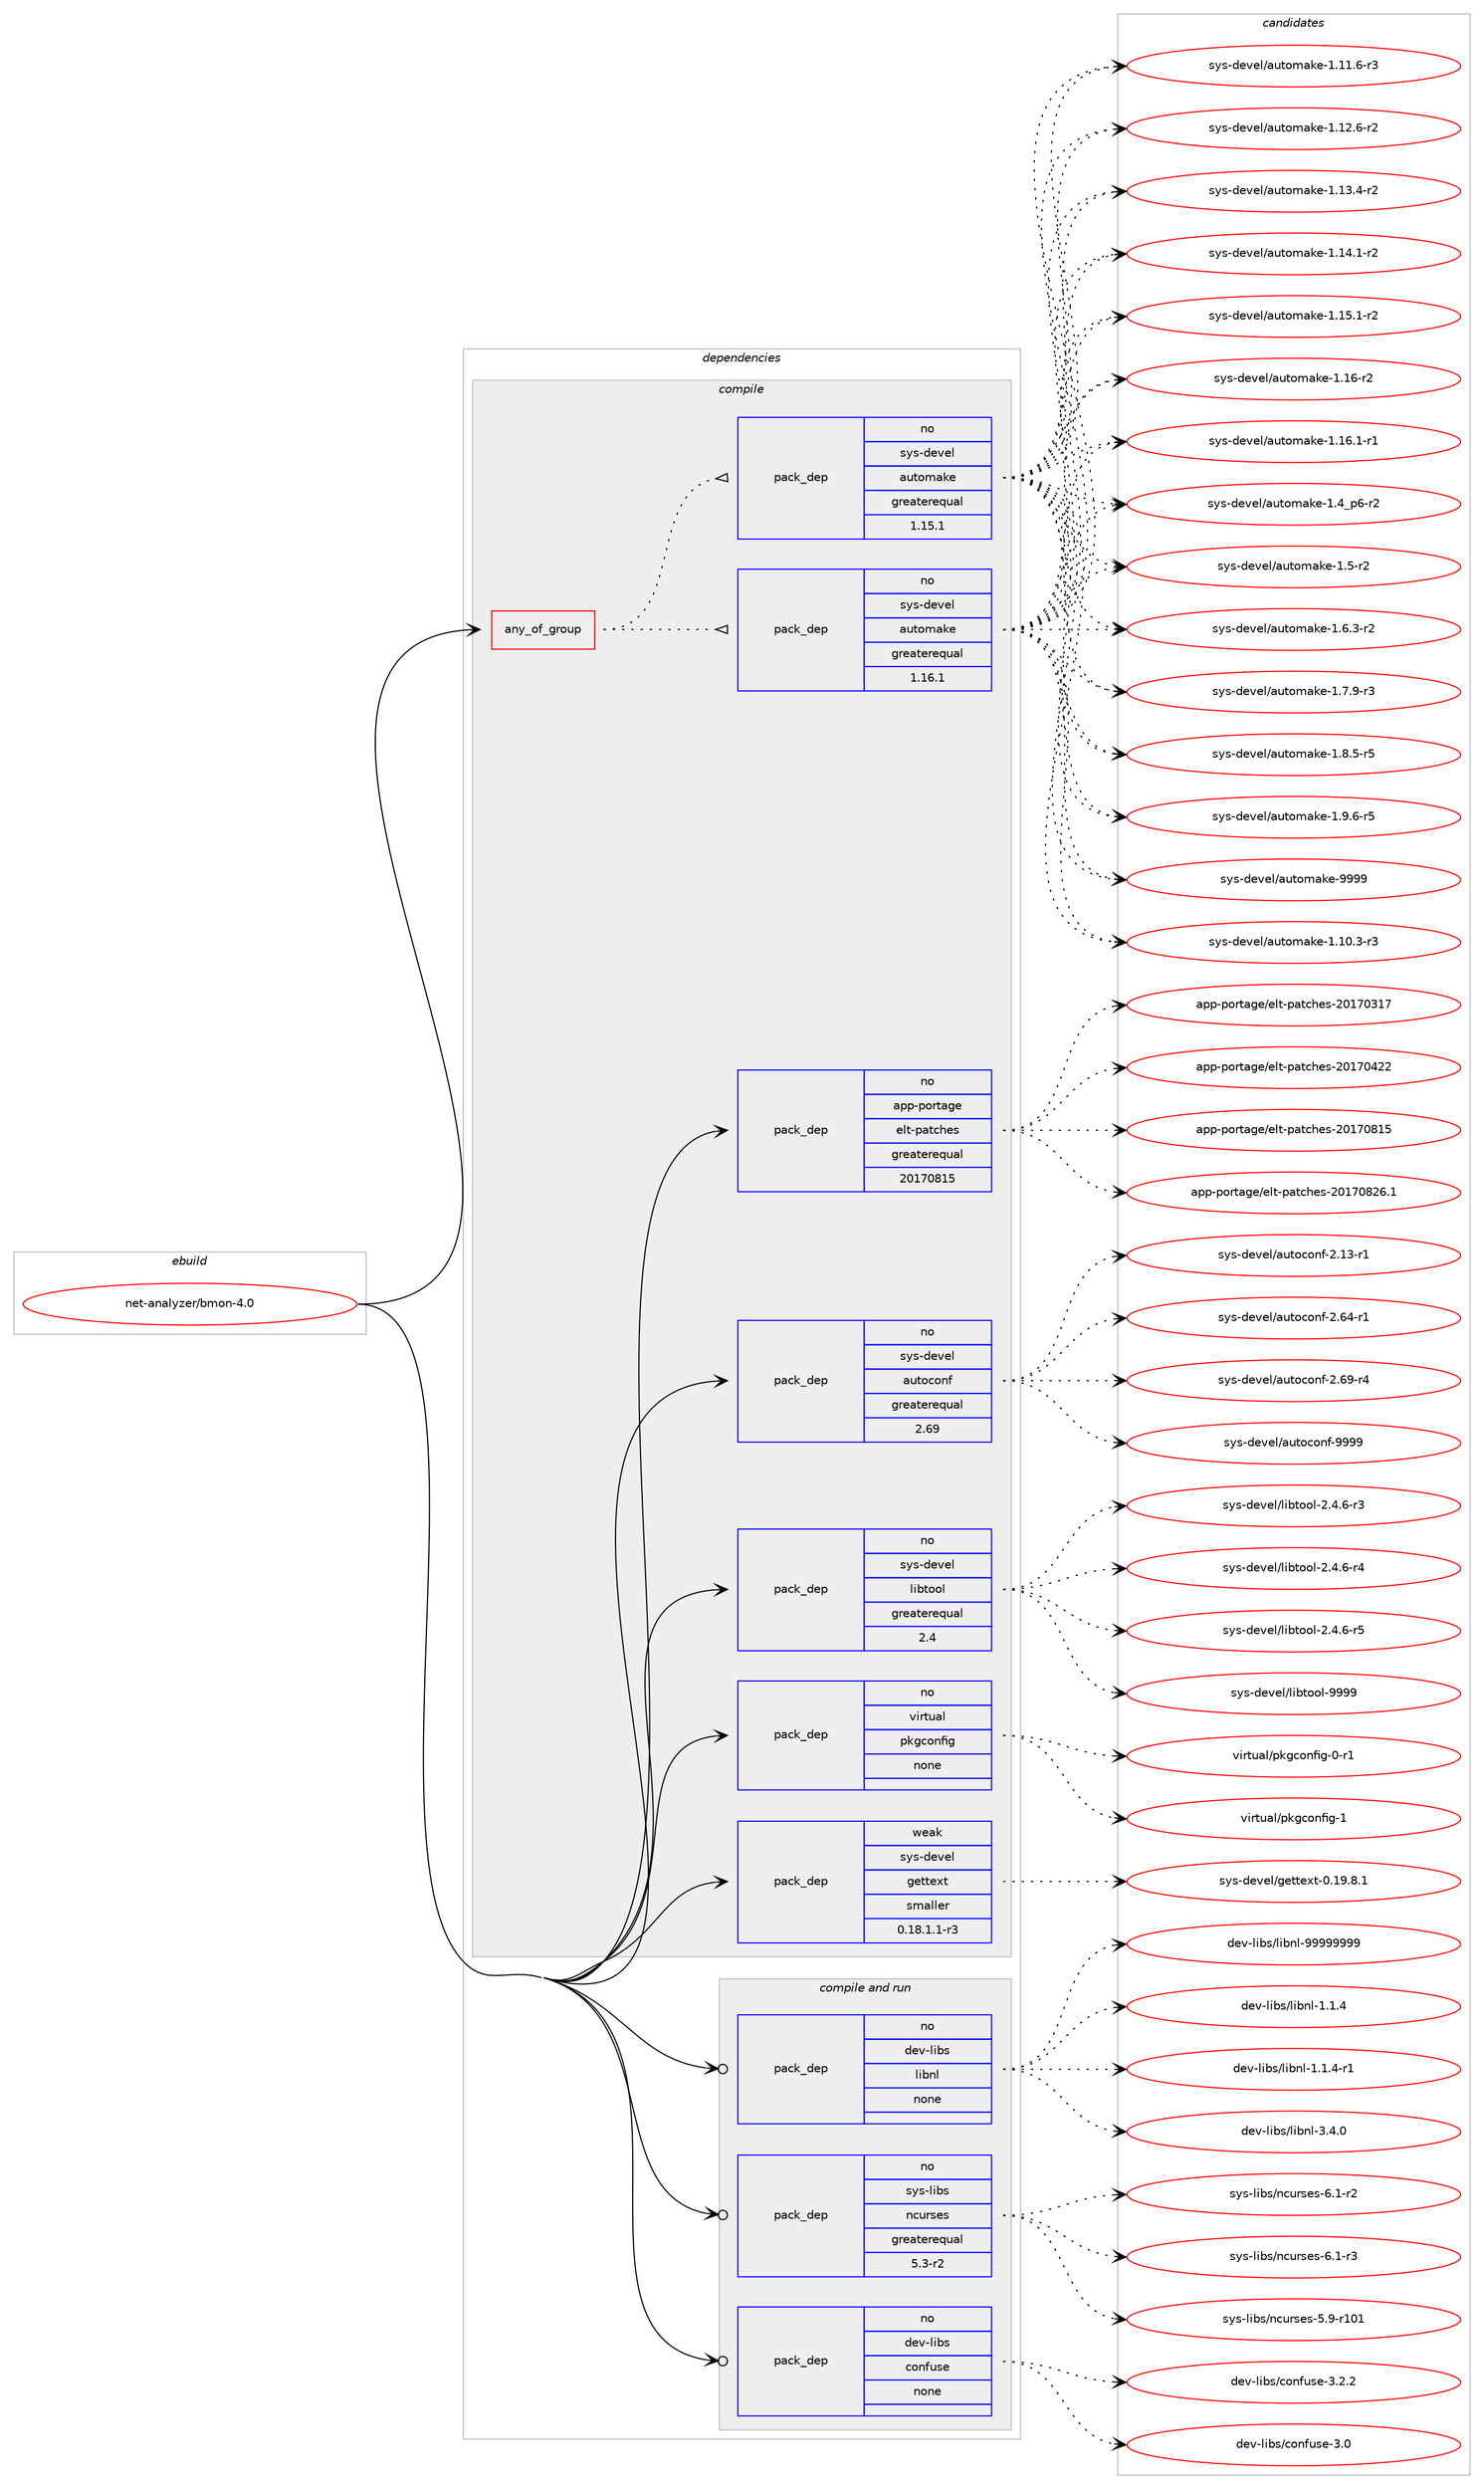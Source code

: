 digraph prolog {

# *************
# Graph options
# *************

newrank=true;
concentrate=true;
compound=true;
graph [rankdir=LR,fontname=Helvetica,fontsize=10,ranksep=1.5];#, ranksep=2.5, nodesep=0.2];
edge  [arrowhead=vee];
node  [fontname=Helvetica,fontsize=10];

# **********
# The ebuild
# **********

subgraph cluster_leftcol {
color=gray;
rank=same;
label=<<i>ebuild</i>>;
id [label="net-analyzer/bmon-4.0", color=red, width=4, href="../net-analyzer/bmon-4.0.svg"];
}

# ****************
# The dependencies
# ****************

subgraph cluster_midcol {
color=gray;
label=<<i>dependencies</i>>;
subgraph cluster_compile {
fillcolor="#eeeeee";
style=filled;
label=<<i>compile</i>>;
subgraph any25730 {
dependency1642030 [label=<<TABLE BORDER="0" CELLBORDER="1" CELLSPACING="0" CELLPADDING="4"><TR><TD CELLPADDING="10">any_of_group</TD></TR></TABLE>>, shape=none, color=red];subgraph pack1173947 {
dependency1642031 [label=<<TABLE BORDER="0" CELLBORDER="1" CELLSPACING="0" CELLPADDING="4" WIDTH="220"><TR><TD ROWSPAN="6" CELLPADDING="30">pack_dep</TD></TR><TR><TD WIDTH="110">no</TD></TR><TR><TD>sys-devel</TD></TR><TR><TD>automake</TD></TR><TR><TD>greaterequal</TD></TR><TR><TD>1.16.1</TD></TR></TABLE>>, shape=none, color=blue];
}
dependency1642030:e -> dependency1642031:w [weight=20,style="dotted",arrowhead="oinv"];
subgraph pack1173948 {
dependency1642032 [label=<<TABLE BORDER="0" CELLBORDER="1" CELLSPACING="0" CELLPADDING="4" WIDTH="220"><TR><TD ROWSPAN="6" CELLPADDING="30">pack_dep</TD></TR><TR><TD WIDTH="110">no</TD></TR><TR><TD>sys-devel</TD></TR><TR><TD>automake</TD></TR><TR><TD>greaterequal</TD></TR><TR><TD>1.15.1</TD></TR></TABLE>>, shape=none, color=blue];
}
dependency1642030:e -> dependency1642032:w [weight=20,style="dotted",arrowhead="oinv"];
}
id:e -> dependency1642030:w [weight=20,style="solid",arrowhead="vee"];
subgraph pack1173949 {
dependency1642033 [label=<<TABLE BORDER="0" CELLBORDER="1" CELLSPACING="0" CELLPADDING="4" WIDTH="220"><TR><TD ROWSPAN="6" CELLPADDING="30">pack_dep</TD></TR><TR><TD WIDTH="110">no</TD></TR><TR><TD>app-portage</TD></TR><TR><TD>elt-patches</TD></TR><TR><TD>greaterequal</TD></TR><TR><TD>20170815</TD></TR></TABLE>>, shape=none, color=blue];
}
id:e -> dependency1642033:w [weight=20,style="solid",arrowhead="vee"];
subgraph pack1173950 {
dependency1642034 [label=<<TABLE BORDER="0" CELLBORDER="1" CELLSPACING="0" CELLPADDING="4" WIDTH="220"><TR><TD ROWSPAN="6" CELLPADDING="30">pack_dep</TD></TR><TR><TD WIDTH="110">no</TD></TR><TR><TD>sys-devel</TD></TR><TR><TD>autoconf</TD></TR><TR><TD>greaterequal</TD></TR><TR><TD>2.69</TD></TR></TABLE>>, shape=none, color=blue];
}
id:e -> dependency1642034:w [weight=20,style="solid",arrowhead="vee"];
subgraph pack1173951 {
dependency1642035 [label=<<TABLE BORDER="0" CELLBORDER="1" CELLSPACING="0" CELLPADDING="4" WIDTH="220"><TR><TD ROWSPAN="6" CELLPADDING="30">pack_dep</TD></TR><TR><TD WIDTH="110">no</TD></TR><TR><TD>sys-devel</TD></TR><TR><TD>libtool</TD></TR><TR><TD>greaterequal</TD></TR><TR><TD>2.4</TD></TR></TABLE>>, shape=none, color=blue];
}
id:e -> dependency1642035:w [weight=20,style="solid",arrowhead="vee"];
subgraph pack1173952 {
dependency1642036 [label=<<TABLE BORDER="0" CELLBORDER="1" CELLSPACING="0" CELLPADDING="4" WIDTH="220"><TR><TD ROWSPAN="6" CELLPADDING="30">pack_dep</TD></TR><TR><TD WIDTH="110">no</TD></TR><TR><TD>virtual</TD></TR><TR><TD>pkgconfig</TD></TR><TR><TD>none</TD></TR><TR><TD></TD></TR></TABLE>>, shape=none, color=blue];
}
id:e -> dependency1642036:w [weight=20,style="solid",arrowhead="vee"];
subgraph pack1173953 {
dependency1642037 [label=<<TABLE BORDER="0" CELLBORDER="1" CELLSPACING="0" CELLPADDING="4" WIDTH="220"><TR><TD ROWSPAN="6" CELLPADDING="30">pack_dep</TD></TR><TR><TD WIDTH="110">weak</TD></TR><TR><TD>sys-devel</TD></TR><TR><TD>gettext</TD></TR><TR><TD>smaller</TD></TR><TR><TD>0.18.1.1-r3</TD></TR></TABLE>>, shape=none, color=blue];
}
id:e -> dependency1642037:w [weight=20,style="solid",arrowhead="vee"];
}
subgraph cluster_compileandrun {
fillcolor="#eeeeee";
style=filled;
label=<<i>compile and run</i>>;
subgraph pack1173954 {
dependency1642038 [label=<<TABLE BORDER="0" CELLBORDER="1" CELLSPACING="0" CELLPADDING="4" WIDTH="220"><TR><TD ROWSPAN="6" CELLPADDING="30">pack_dep</TD></TR><TR><TD WIDTH="110">no</TD></TR><TR><TD>dev-libs</TD></TR><TR><TD>confuse</TD></TR><TR><TD>none</TD></TR><TR><TD></TD></TR></TABLE>>, shape=none, color=blue];
}
id:e -> dependency1642038:w [weight=20,style="solid",arrowhead="odotvee"];
subgraph pack1173955 {
dependency1642039 [label=<<TABLE BORDER="0" CELLBORDER="1" CELLSPACING="0" CELLPADDING="4" WIDTH="220"><TR><TD ROWSPAN="6" CELLPADDING="30">pack_dep</TD></TR><TR><TD WIDTH="110">no</TD></TR><TR><TD>dev-libs</TD></TR><TR><TD>libnl</TD></TR><TR><TD>none</TD></TR><TR><TD></TD></TR></TABLE>>, shape=none, color=blue];
}
id:e -> dependency1642039:w [weight=20,style="solid",arrowhead="odotvee"];
subgraph pack1173956 {
dependency1642040 [label=<<TABLE BORDER="0" CELLBORDER="1" CELLSPACING="0" CELLPADDING="4" WIDTH="220"><TR><TD ROWSPAN="6" CELLPADDING="30">pack_dep</TD></TR><TR><TD WIDTH="110">no</TD></TR><TR><TD>sys-libs</TD></TR><TR><TD>ncurses</TD></TR><TR><TD>greaterequal</TD></TR><TR><TD>5.3-r2</TD></TR></TABLE>>, shape=none, color=blue];
}
id:e -> dependency1642040:w [weight=20,style="solid",arrowhead="odotvee"];
}
subgraph cluster_run {
fillcolor="#eeeeee";
style=filled;
label=<<i>run</i>>;
}
}

# **************
# The candidates
# **************

subgraph cluster_choices {
rank=same;
color=gray;
label=<<i>candidates</i>>;

subgraph choice1173947 {
color=black;
nodesep=1;
choice11512111545100101118101108479711711611110997107101454946494846514511451 [label="sys-devel/automake-1.10.3-r3", color=red, width=4,href="../sys-devel/automake-1.10.3-r3.svg"];
choice11512111545100101118101108479711711611110997107101454946494946544511451 [label="sys-devel/automake-1.11.6-r3", color=red, width=4,href="../sys-devel/automake-1.11.6-r3.svg"];
choice11512111545100101118101108479711711611110997107101454946495046544511450 [label="sys-devel/automake-1.12.6-r2", color=red, width=4,href="../sys-devel/automake-1.12.6-r2.svg"];
choice11512111545100101118101108479711711611110997107101454946495146524511450 [label="sys-devel/automake-1.13.4-r2", color=red, width=4,href="../sys-devel/automake-1.13.4-r2.svg"];
choice11512111545100101118101108479711711611110997107101454946495246494511450 [label="sys-devel/automake-1.14.1-r2", color=red, width=4,href="../sys-devel/automake-1.14.1-r2.svg"];
choice11512111545100101118101108479711711611110997107101454946495346494511450 [label="sys-devel/automake-1.15.1-r2", color=red, width=4,href="../sys-devel/automake-1.15.1-r2.svg"];
choice1151211154510010111810110847971171161111099710710145494649544511450 [label="sys-devel/automake-1.16-r2", color=red, width=4,href="../sys-devel/automake-1.16-r2.svg"];
choice11512111545100101118101108479711711611110997107101454946495446494511449 [label="sys-devel/automake-1.16.1-r1", color=red, width=4,href="../sys-devel/automake-1.16.1-r1.svg"];
choice115121115451001011181011084797117116111109971071014549465295112544511450 [label="sys-devel/automake-1.4_p6-r2", color=red, width=4,href="../sys-devel/automake-1.4_p6-r2.svg"];
choice11512111545100101118101108479711711611110997107101454946534511450 [label="sys-devel/automake-1.5-r2", color=red, width=4,href="../sys-devel/automake-1.5-r2.svg"];
choice115121115451001011181011084797117116111109971071014549465446514511450 [label="sys-devel/automake-1.6.3-r2", color=red, width=4,href="../sys-devel/automake-1.6.3-r2.svg"];
choice115121115451001011181011084797117116111109971071014549465546574511451 [label="sys-devel/automake-1.7.9-r3", color=red, width=4,href="../sys-devel/automake-1.7.9-r3.svg"];
choice115121115451001011181011084797117116111109971071014549465646534511453 [label="sys-devel/automake-1.8.5-r5", color=red, width=4,href="../sys-devel/automake-1.8.5-r5.svg"];
choice115121115451001011181011084797117116111109971071014549465746544511453 [label="sys-devel/automake-1.9.6-r5", color=red, width=4,href="../sys-devel/automake-1.9.6-r5.svg"];
choice115121115451001011181011084797117116111109971071014557575757 [label="sys-devel/automake-9999", color=red, width=4,href="../sys-devel/automake-9999.svg"];
dependency1642031:e -> choice11512111545100101118101108479711711611110997107101454946494846514511451:w [style=dotted,weight="100"];
dependency1642031:e -> choice11512111545100101118101108479711711611110997107101454946494946544511451:w [style=dotted,weight="100"];
dependency1642031:e -> choice11512111545100101118101108479711711611110997107101454946495046544511450:w [style=dotted,weight="100"];
dependency1642031:e -> choice11512111545100101118101108479711711611110997107101454946495146524511450:w [style=dotted,weight="100"];
dependency1642031:e -> choice11512111545100101118101108479711711611110997107101454946495246494511450:w [style=dotted,weight="100"];
dependency1642031:e -> choice11512111545100101118101108479711711611110997107101454946495346494511450:w [style=dotted,weight="100"];
dependency1642031:e -> choice1151211154510010111810110847971171161111099710710145494649544511450:w [style=dotted,weight="100"];
dependency1642031:e -> choice11512111545100101118101108479711711611110997107101454946495446494511449:w [style=dotted,weight="100"];
dependency1642031:e -> choice115121115451001011181011084797117116111109971071014549465295112544511450:w [style=dotted,weight="100"];
dependency1642031:e -> choice11512111545100101118101108479711711611110997107101454946534511450:w [style=dotted,weight="100"];
dependency1642031:e -> choice115121115451001011181011084797117116111109971071014549465446514511450:w [style=dotted,weight="100"];
dependency1642031:e -> choice115121115451001011181011084797117116111109971071014549465546574511451:w [style=dotted,weight="100"];
dependency1642031:e -> choice115121115451001011181011084797117116111109971071014549465646534511453:w [style=dotted,weight="100"];
dependency1642031:e -> choice115121115451001011181011084797117116111109971071014549465746544511453:w [style=dotted,weight="100"];
dependency1642031:e -> choice115121115451001011181011084797117116111109971071014557575757:w [style=dotted,weight="100"];
}
subgraph choice1173948 {
color=black;
nodesep=1;
choice11512111545100101118101108479711711611110997107101454946494846514511451 [label="sys-devel/automake-1.10.3-r3", color=red, width=4,href="../sys-devel/automake-1.10.3-r3.svg"];
choice11512111545100101118101108479711711611110997107101454946494946544511451 [label="sys-devel/automake-1.11.6-r3", color=red, width=4,href="../sys-devel/automake-1.11.6-r3.svg"];
choice11512111545100101118101108479711711611110997107101454946495046544511450 [label="sys-devel/automake-1.12.6-r2", color=red, width=4,href="../sys-devel/automake-1.12.6-r2.svg"];
choice11512111545100101118101108479711711611110997107101454946495146524511450 [label="sys-devel/automake-1.13.4-r2", color=red, width=4,href="../sys-devel/automake-1.13.4-r2.svg"];
choice11512111545100101118101108479711711611110997107101454946495246494511450 [label="sys-devel/automake-1.14.1-r2", color=red, width=4,href="../sys-devel/automake-1.14.1-r2.svg"];
choice11512111545100101118101108479711711611110997107101454946495346494511450 [label="sys-devel/automake-1.15.1-r2", color=red, width=4,href="../sys-devel/automake-1.15.1-r2.svg"];
choice1151211154510010111810110847971171161111099710710145494649544511450 [label="sys-devel/automake-1.16-r2", color=red, width=4,href="../sys-devel/automake-1.16-r2.svg"];
choice11512111545100101118101108479711711611110997107101454946495446494511449 [label="sys-devel/automake-1.16.1-r1", color=red, width=4,href="../sys-devel/automake-1.16.1-r1.svg"];
choice115121115451001011181011084797117116111109971071014549465295112544511450 [label="sys-devel/automake-1.4_p6-r2", color=red, width=4,href="../sys-devel/automake-1.4_p6-r2.svg"];
choice11512111545100101118101108479711711611110997107101454946534511450 [label="sys-devel/automake-1.5-r2", color=red, width=4,href="../sys-devel/automake-1.5-r2.svg"];
choice115121115451001011181011084797117116111109971071014549465446514511450 [label="sys-devel/automake-1.6.3-r2", color=red, width=4,href="../sys-devel/automake-1.6.3-r2.svg"];
choice115121115451001011181011084797117116111109971071014549465546574511451 [label="sys-devel/automake-1.7.9-r3", color=red, width=4,href="../sys-devel/automake-1.7.9-r3.svg"];
choice115121115451001011181011084797117116111109971071014549465646534511453 [label="sys-devel/automake-1.8.5-r5", color=red, width=4,href="../sys-devel/automake-1.8.5-r5.svg"];
choice115121115451001011181011084797117116111109971071014549465746544511453 [label="sys-devel/automake-1.9.6-r5", color=red, width=4,href="../sys-devel/automake-1.9.6-r5.svg"];
choice115121115451001011181011084797117116111109971071014557575757 [label="sys-devel/automake-9999", color=red, width=4,href="../sys-devel/automake-9999.svg"];
dependency1642032:e -> choice11512111545100101118101108479711711611110997107101454946494846514511451:w [style=dotted,weight="100"];
dependency1642032:e -> choice11512111545100101118101108479711711611110997107101454946494946544511451:w [style=dotted,weight="100"];
dependency1642032:e -> choice11512111545100101118101108479711711611110997107101454946495046544511450:w [style=dotted,weight="100"];
dependency1642032:e -> choice11512111545100101118101108479711711611110997107101454946495146524511450:w [style=dotted,weight="100"];
dependency1642032:e -> choice11512111545100101118101108479711711611110997107101454946495246494511450:w [style=dotted,weight="100"];
dependency1642032:e -> choice11512111545100101118101108479711711611110997107101454946495346494511450:w [style=dotted,weight="100"];
dependency1642032:e -> choice1151211154510010111810110847971171161111099710710145494649544511450:w [style=dotted,weight="100"];
dependency1642032:e -> choice11512111545100101118101108479711711611110997107101454946495446494511449:w [style=dotted,weight="100"];
dependency1642032:e -> choice115121115451001011181011084797117116111109971071014549465295112544511450:w [style=dotted,weight="100"];
dependency1642032:e -> choice11512111545100101118101108479711711611110997107101454946534511450:w [style=dotted,weight="100"];
dependency1642032:e -> choice115121115451001011181011084797117116111109971071014549465446514511450:w [style=dotted,weight="100"];
dependency1642032:e -> choice115121115451001011181011084797117116111109971071014549465546574511451:w [style=dotted,weight="100"];
dependency1642032:e -> choice115121115451001011181011084797117116111109971071014549465646534511453:w [style=dotted,weight="100"];
dependency1642032:e -> choice115121115451001011181011084797117116111109971071014549465746544511453:w [style=dotted,weight="100"];
dependency1642032:e -> choice115121115451001011181011084797117116111109971071014557575757:w [style=dotted,weight="100"];
}
subgraph choice1173949 {
color=black;
nodesep=1;
choice97112112451121111141169710310147101108116451129711699104101115455048495548514955 [label="app-portage/elt-patches-20170317", color=red, width=4,href="../app-portage/elt-patches-20170317.svg"];
choice97112112451121111141169710310147101108116451129711699104101115455048495548525050 [label="app-portage/elt-patches-20170422", color=red, width=4,href="../app-portage/elt-patches-20170422.svg"];
choice97112112451121111141169710310147101108116451129711699104101115455048495548564953 [label="app-portage/elt-patches-20170815", color=red, width=4,href="../app-portage/elt-patches-20170815.svg"];
choice971121124511211111411697103101471011081164511297116991041011154550484955485650544649 [label="app-portage/elt-patches-20170826.1", color=red, width=4,href="../app-portage/elt-patches-20170826.1.svg"];
dependency1642033:e -> choice97112112451121111141169710310147101108116451129711699104101115455048495548514955:w [style=dotted,weight="100"];
dependency1642033:e -> choice97112112451121111141169710310147101108116451129711699104101115455048495548525050:w [style=dotted,weight="100"];
dependency1642033:e -> choice97112112451121111141169710310147101108116451129711699104101115455048495548564953:w [style=dotted,weight="100"];
dependency1642033:e -> choice971121124511211111411697103101471011081164511297116991041011154550484955485650544649:w [style=dotted,weight="100"];
}
subgraph choice1173950 {
color=black;
nodesep=1;
choice1151211154510010111810110847971171161119911111010245504649514511449 [label="sys-devel/autoconf-2.13-r1", color=red, width=4,href="../sys-devel/autoconf-2.13-r1.svg"];
choice1151211154510010111810110847971171161119911111010245504654524511449 [label="sys-devel/autoconf-2.64-r1", color=red, width=4,href="../sys-devel/autoconf-2.64-r1.svg"];
choice1151211154510010111810110847971171161119911111010245504654574511452 [label="sys-devel/autoconf-2.69-r4", color=red, width=4,href="../sys-devel/autoconf-2.69-r4.svg"];
choice115121115451001011181011084797117116111991111101024557575757 [label="sys-devel/autoconf-9999", color=red, width=4,href="../sys-devel/autoconf-9999.svg"];
dependency1642034:e -> choice1151211154510010111810110847971171161119911111010245504649514511449:w [style=dotted,weight="100"];
dependency1642034:e -> choice1151211154510010111810110847971171161119911111010245504654524511449:w [style=dotted,weight="100"];
dependency1642034:e -> choice1151211154510010111810110847971171161119911111010245504654574511452:w [style=dotted,weight="100"];
dependency1642034:e -> choice115121115451001011181011084797117116111991111101024557575757:w [style=dotted,weight="100"];
}
subgraph choice1173951 {
color=black;
nodesep=1;
choice1151211154510010111810110847108105981161111111084550465246544511451 [label="sys-devel/libtool-2.4.6-r3", color=red, width=4,href="../sys-devel/libtool-2.4.6-r3.svg"];
choice1151211154510010111810110847108105981161111111084550465246544511452 [label="sys-devel/libtool-2.4.6-r4", color=red, width=4,href="../sys-devel/libtool-2.4.6-r4.svg"];
choice1151211154510010111810110847108105981161111111084550465246544511453 [label="sys-devel/libtool-2.4.6-r5", color=red, width=4,href="../sys-devel/libtool-2.4.6-r5.svg"];
choice1151211154510010111810110847108105981161111111084557575757 [label="sys-devel/libtool-9999", color=red, width=4,href="../sys-devel/libtool-9999.svg"];
dependency1642035:e -> choice1151211154510010111810110847108105981161111111084550465246544511451:w [style=dotted,weight="100"];
dependency1642035:e -> choice1151211154510010111810110847108105981161111111084550465246544511452:w [style=dotted,weight="100"];
dependency1642035:e -> choice1151211154510010111810110847108105981161111111084550465246544511453:w [style=dotted,weight="100"];
dependency1642035:e -> choice1151211154510010111810110847108105981161111111084557575757:w [style=dotted,weight="100"];
}
subgraph choice1173952 {
color=black;
nodesep=1;
choice11810511411611797108471121071039911111010210510345484511449 [label="virtual/pkgconfig-0-r1", color=red, width=4,href="../virtual/pkgconfig-0-r1.svg"];
choice1181051141161179710847112107103991111101021051034549 [label="virtual/pkgconfig-1", color=red, width=4,href="../virtual/pkgconfig-1.svg"];
dependency1642036:e -> choice11810511411611797108471121071039911111010210510345484511449:w [style=dotted,weight="100"];
dependency1642036:e -> choice1181051141161179710847112107103991111101021051034549:w [style=dotted,weight="100"];
}
subgraph choice1173953 {
color=black;
nodesep=1;
choice1151211154510010111810110847103101116116101120116454846495746564649 [label="sys-devel/gettext-0.19.8.1", color=red, width=4,href="../sys-devel/gettext-0.19.8.1.svg"];
dependency1642037:e -> choice1151211154510010111810110847103101116116101120116454846495746564649:w [style=dotted,weight="100"];
}
subgraph choice1173954 {
color=black;
nodesep=1;
choice1001011184510810598115479911111010211711510145514648 [label="dev-libs/confuse-3.0", color=red, width=4,href="../dev-libs/confuse-3.0.svg"];
choice10010111845108105981154799111110102117115101455146504650 [label="dev-libs/confuse-3.2.2", color=red, width=4,href="../dev-libs/confuse-3.2.2.svg"];
dependency1642038:e -> choice1001011184510810598115479911111010211711510145514648:w [style=dotted,weight="100"];
dependency1642038:e -> choice10010111845108105981154799111110102117115101455146504650:w [style=dotted,weight="100"];
}
subgraph choice1173955 {
color=black;
nodesep=1;
choice10010111845108105981154710810598110108454946494652 [label="dev-libs/libnl-1.1.4", color=red, width=4,href="../dev-libs/libnl-1.1.4.svg"];
choice100101118451081059811547108105981101084549464946524511449 [label="dev-libs/libnl-1.1.4-r1", color=red, width=4,href="../dev-libs/libnl-1.1.4-r1.svg"];
choice10010111845108105981154710810598110108455146524648 [label="dev-libs/libnl-3.4.0", color=red, width=4,href="../dev-libs/libnl-3.4.0.svg"];
choice10010111845108105981154710810598110108455757575757575757 [label="dev-libs/libnl-99999999", color=red, width=4,href="../dev-libs/libnl-99999999.svg"];
dependency1642039:e -> choice10010111845108105981154710810598110108454946494652:w [style=dotted,weight="100"];
dependency1642039:e -> choice100101118451081059811547108105981101084549464946524511449:w [style=dotted,weight="100"];
dependency1642039:e -> choice10010111845108105981154710810598110108455146524648:w [style=dotted,weight="100"];
dependency1642039:e -> choice10010111845108105981154710810598110108455757575757575757:w [style=dotted,weight="100"];
}
subgraph choice1173956 {
color=black;
nodesep=1;
choice115121115451081059811547110991171141151011154553465745114494849 [label="sys-libs/ncurses-5.9-r101", color=red, width=4,href="../sys-libs/ncurses-5.9-r101.svg"];
choice11512111545108105981154711099117114115101115455446494511450 [label="sys-libs/ncurses-6.1-r2", color=red, width=4,href="../sys-libs/ncurses-6.1-r2.svg"];
choice11512111545108105981154711099117114115101115455446494511451 [label="sys-libs/ncurses-6.1-r3", color=red, width=4,href="../sys-libs/ncurses-6.1-r3.svg"];
dependency1642040:e -> choice115121115451081059811547110991171141151011154553465745114494849:w [style=dotted,weight="100"];
dependency1642040:e -> choice11512111545108105981154711099117114115101115455446494511450:w [style=dotted,weight="100"];
dependency1642040:e -> choice11512111545108105981154711099117114115101115455446494511451:w [style=dotted,weight="100"];
}
}

}
